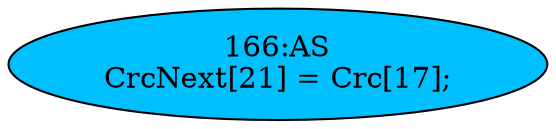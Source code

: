 strict digraph "" {
	node [label="\N"];
	"166:AS"	 [ast="<pyverilog.vparser.ast.Assign object at 0x7f417dccac50>",
		def_var="['CrcNext']",
		fillcolor=deepskyblue,
		label="166:AS
CrcNext[21] = Crc[17];",
		statements="[]",
		style=filled,
		typ=Assign,
		use_var="['Crc']"];
}
